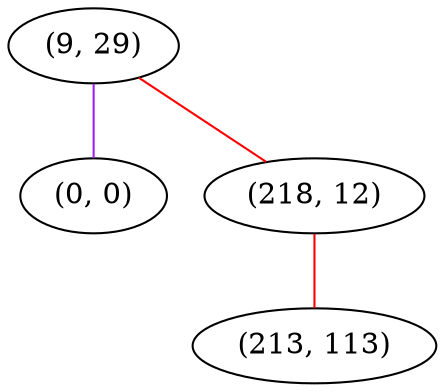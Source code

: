graph "" {
"(9, 29)";
"(0, 0)";
"(218, 12)";
"(213, 113)";
"(9, 29)" -- "(0, 0)"  [color=purple, key=0, weight=4];
"(9, 29)" -- "(218, 12)"  [color=red, key=0, weight=1];
"(218, 12)" -- "(213, 113)"  [color=red, key=0, weight=1];
}
